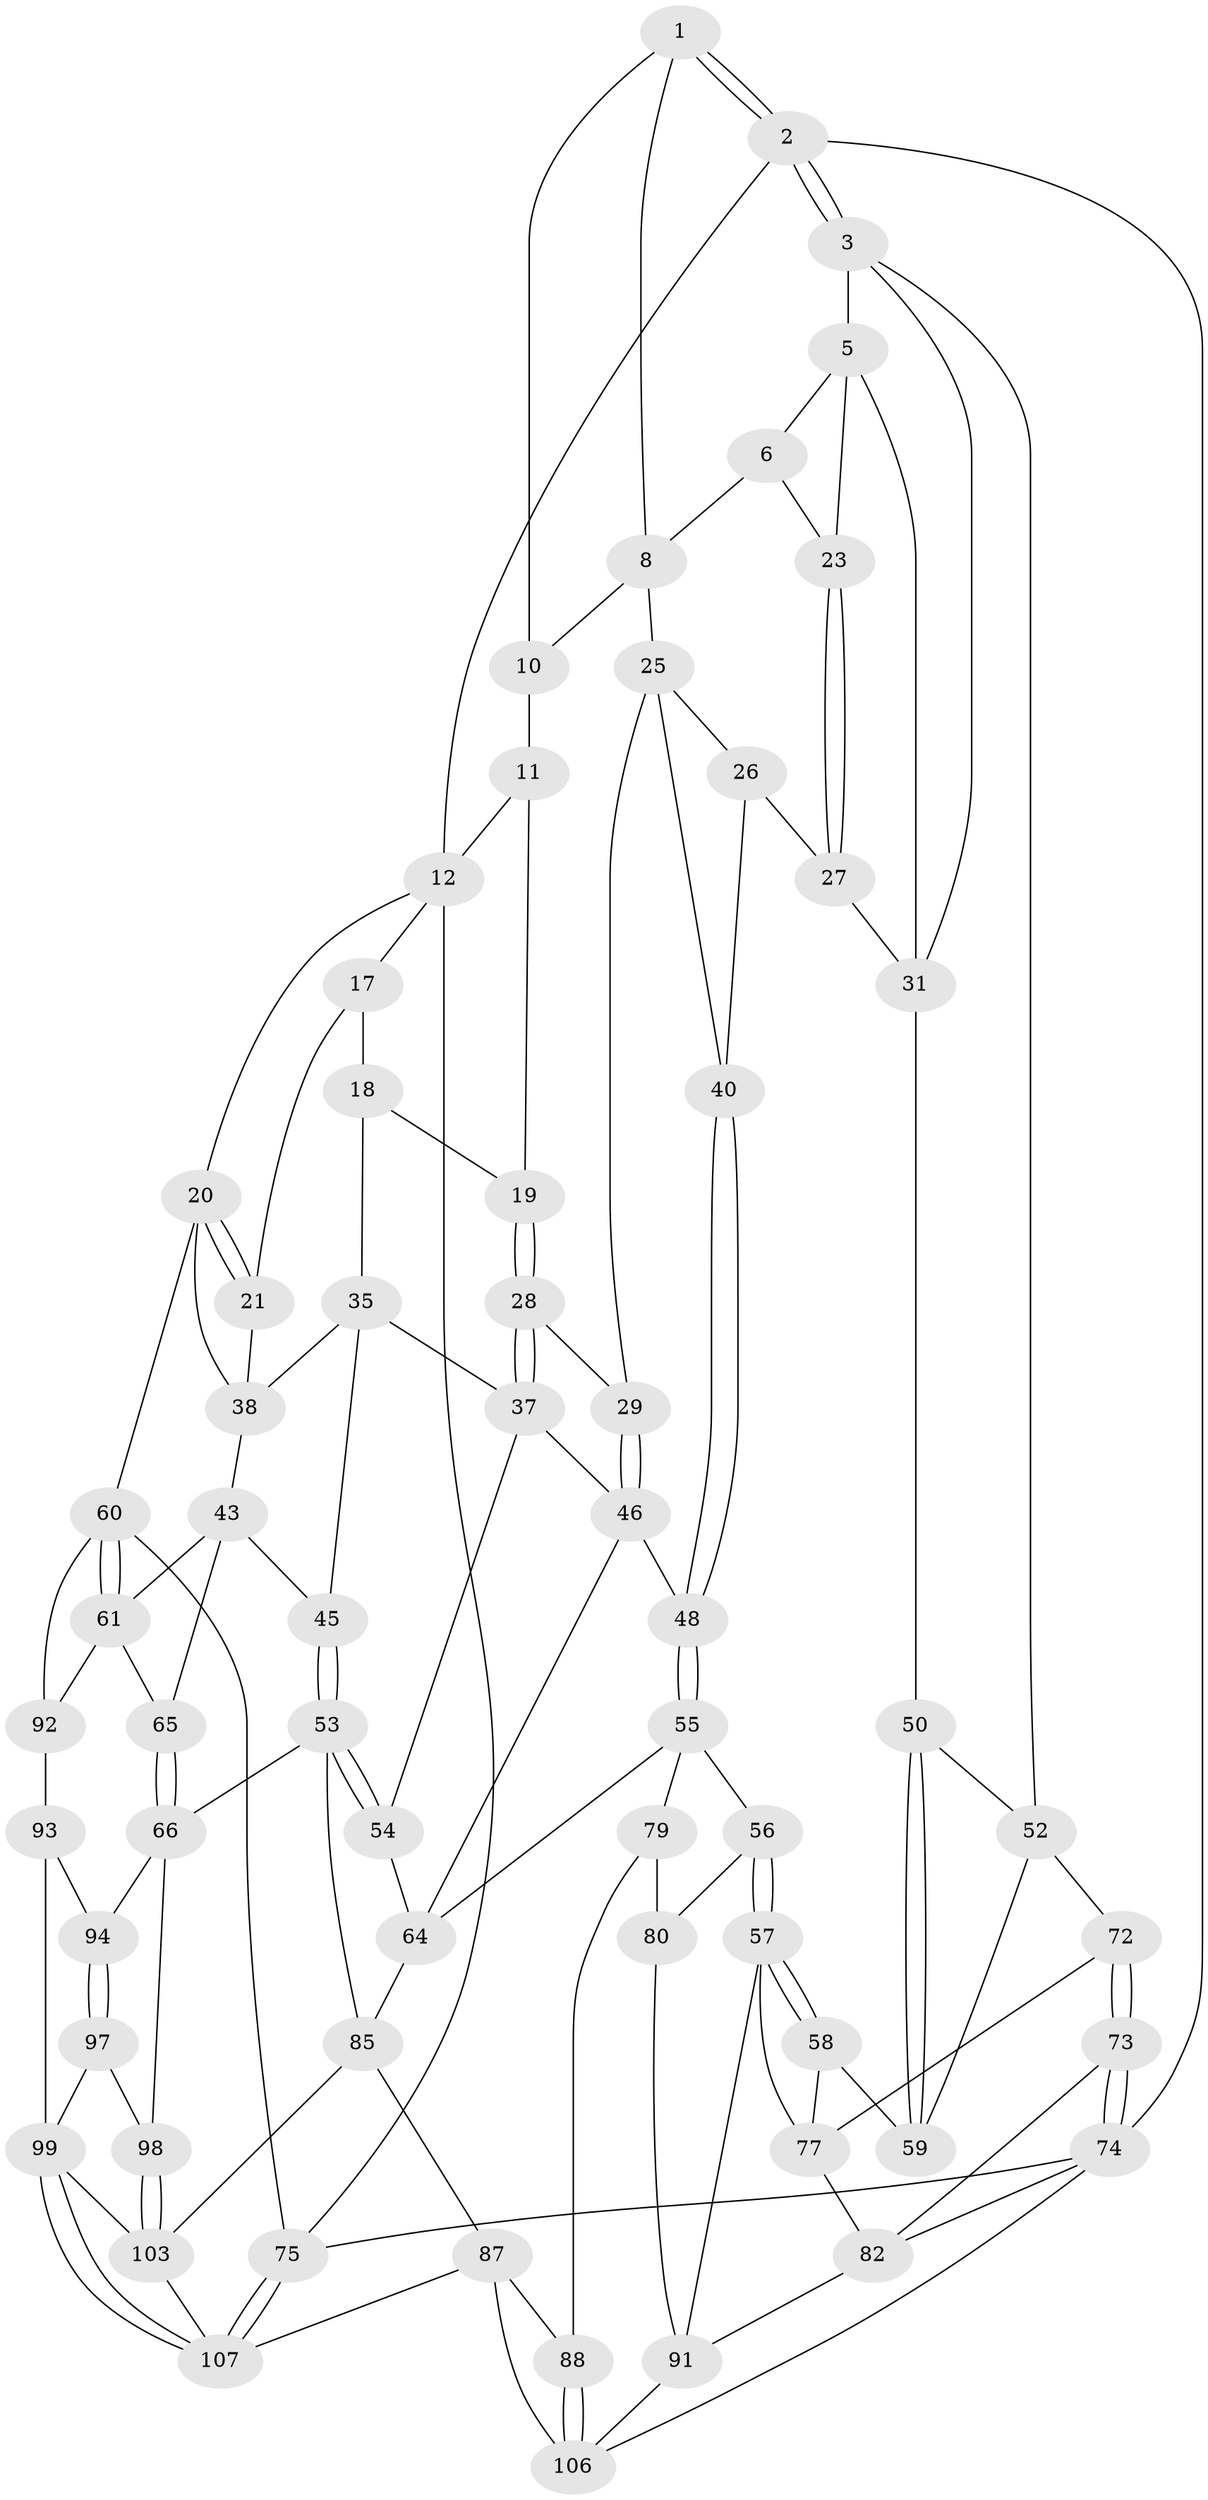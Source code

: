 // original degree distribution, {3: 0.01818181818181818, 6: 0.21818181818181817, 5: 0.5272727272727272, 4: 0.23636363636363636}
// Generated by graph-tools (version 1.1) at 2025/11/02/27/25 16:11:55]
// undirected, 64 vertices, 136 edges
graph export_dot {
graph [start="1"]
  node [color=gray90,style=filled];
  1 [pos="+0.2191250479892684+0",super="+7"];
  2 [pos="+0+0"];
  3 [pos="+0+0.15315279763637257",super="+4"];
  5 [pos="+0.1143628362377902+0.07968797906651393",super="+24"];
  6 [pos="+0.18713182230725253+0",super="+9"];
  8 [pos="+0.28113448206150676+0.13720313245010474",super="+15"];
  10 [pos="+0.43170451251948694+0",super="+14"];
  11 [pos="+0.8200715469770116+0",super="+16"];
  12 [pos="+0.9359556729851974+0",super="+13"];
  17 [pos="+0.9287909038993197+0",super="+22"];
  18 [pos="+0.7874986520743027+0.22373424173696174",super="+34"];
  19 [pos="+0.696467729027028+0.19567791280780522"];
  20 [pos="+1+0.3542374787070725",super="+41"];
  21 [pos="+0.9443358052350408+0.2577528242418512"];
  23 [pos="+0.24161065421222402+0.18459443719479662"];
  25 [pos="+0.4673689682096478+0.2739230085954831",super="+30"];
  26 [pos="+0.44697620161349294+0.2767881107466221",super="+39"];
  27 [pos="+0.2596039379227065+0.232965644783293",super="+32"];
  28 [pos="+0.5853428144898788+0.3668687197053259"];
  29 [pos="+0.5631211420914749+0.36235870524947134"];
  31 [pos="+0.010776517654924794+0.25606223231887104",super="+33"];
  35 [pos="+0.7656688289605682+0.371815400615628",super="+36"];
  37 [pos="+0.65777295907989+0.4372897300685058",super="+49"];
  38 [pos="+0.8492612434166005+0.3861062627858633",super="+42"];
  40 [pos="+0.3193537005010429+0.5016554089660304"];
  43 [pos="+0.8099272293752254+0.5369433961775385",super="+44"];
  45 [pos="+0.783547073538079+0.5383330455901039"];
  46 [pos="+0.445722071809423+0.5438197463524088",super="+47"];
  48 [pos="+0.3307793606784241+0.5141284128931675"];
  50 [pos="+0.1964449573124527+0.46868287858440194",super="+51"];
  52 [pos="+0+0.4129875098659194",super="+71"];
  53 [pos="+0.5860451916851086+0.6647214676435872",super="+68"];
  54 [pos="+0.5718764322424663+0.6369214450541819"];
  55 [pos="+0.3116805109863125+0.6285131719814613",super="+70"];
  56 [pos="+0.2607189231355727+0.6913859917830601"];
  57 [pos="+0.18402026832913493+0.6926410545648354",super="+84"];
  58 [pos="+0.13389459721280747+0.6290911376300635"];
  59 [pos="+0.1308412379509349+0.6033036946318706",super="+63"];
  60 [pos="+1+0.5902627054382673",super="+76"];
  61 [pos="+1+0.5939082528728982",super="+62"];
  64 [pos="+0.40893566154443256+0.6756986221077227",super="+69"];
  65 [pos="+0.7931549680273176+0.6832385450793188"];
  66 [pos="+0.7883884287492332+0.7101663384865518",super="+67"];
  72 [pos="+0+0.6613800100883384",super="+78"];
  73 [pos="+0+0.8665305822933179",super="+83"];
  74 [pos="+0+1",super="+105"];
  75 [pos="+1+1"];
  77 [pos="+0.06515337538441916+0.6991284065127895",super="+81"];
  79 [pos="+0.3758056566401783+0.7239663319354984",super="+89"];
  80 [pos="+0.30302380672797435+0.7334881641233834",super="+90"];
  82 [pos="+0.06906121134024289+0.814958245716117",super="+102"];
  85 [pos="+0.5550632628209413+0.7878322950693796",super="+86"];
  87 [pos="+0.4158027597187343+0.8654546892270758",super="+108"];
  88 [pos="+0.3994284753655697+0.857441318641918"];
  91 [pos="+0.23414238135391297+0.8468356537382271",super="+101"];
  92 [pos="+0.9195885735427126+0.7171913722600411",super="+95"];
  93 [pos="+0.8913531197004569+0.7272531079253322",super="+96"];
  94 [pos="+0.7995411922466626+0.7196766284916416"];
  97 [pos="+0.8193210977667064+0.8522846899833882"];
  98 [pos="+0.6925636069621189+0.8395464843494514"];
  99 [pos="+0.8698960674621581+0.8836905680893193",super="+100"];
  103 [pos="+0.7199459626017486+0.964465276086271",super="+104"];
  106 [pos="+0.24085601493859796+0.9728974968444507",super="+109"];
  107 [pos="+0.9977299263761473+1",super="+110"];
  1 -- 2;
  1 -- 2;
  1 -- 8;
  1 -- 10;
  2 -- 3;
  2 -- 3;
  2 -- 74;
  2 -- 12;
  3 -- 52;
  3 -- 5;
  3 -- 31;
  5 -- 6;
  5 -- 31;
  5 -- 23;
  6 -- 8;
  6 -- 23;
  8 -- 25;
  8 -- 10;
  10 -- 11 [weight=2];
  11 -- 12;
  11 -- 19;
  12 -- 17;
  12 -- 75;
  12 -- 20;
  17 -- 18 [weight=2];
  17 -- 21;
  18 -- 19;
  18 -- 35;
  19 -- 28;
  19 -- 28;
  20 -- 21;
  20 -- 21;
  20 -- 60;
  20 -- 38;
  21 -- 38;
  23 -- 27;
  23 -- 27;
  25 -- 26;
  25 -- 40;
  25 -- 29;
  26 -- 27 [weight=2];
  26 -- 40;
  27 -- 31;
  28 -- 29;
  28 -- 37;
  28 -- 37;
  29 -- 46;
  29 -- 46;
  31 -- 50;
  35 -- 38;
  35 -- 37;
  35 -- 45;
  37 -- 54;
  37 -- 46;
  38 -- 43;
  40 -- 48;
  40 -- 48;
  43 -- 65;
  43 -- 45;
  43 -- 61;
  45 -- 53;
  45 -- 53;
  46 -- 48;
  46 -- 64;
  48 -- 55;
  48 -- 55;
  50 -- 59 [weight=2];
  50 -- 59;
  50 -- 52;
  52 -- 72;
  52 -- 59;
  53 -- 54;
  53 -- 54;
  53 -- 85;
  53 -- 66;
  54 -- 64;
  55 -- 56;
  55 -- 64;
  55 -- 79;
  56 -- 57;
  56 -- 57;
  56 -- 80;
  57 -- 58;
  57 -- 58;
  57 -- 91;
  57 -- 77;
  58 -- 59;
  58 -- 77;
  60 -- 61;
  60 -- 61;
  60 -- 75;
  60 -- 92;
  61 -- 92;
  61 -- 65;
  64 -- 85;
  65 -- 66;
  65 -- 66;
  66 -- 94;
  66 -- 98;
  72 -- 73 [weight=2];
  72 -- 73;
  72 -- 77;
  73 -- 74;
  73 -- 74;
  73 -- 82;
  74 -- 75;
  74 -- 106;
  74 -- 82;
  75 -- 107;
  75 -- 107;
  77 -- 82;
  79 -- 80 [weight=2];
  79 -- 88;
  80 -- 91;
  82 -- 91;
  85 -- 87;
  85 -- 103;
  87 -- 88;
  87 -- 106;
  87 -- 107;
  88 -- 106;
  88 -- 106;
  91 -- 106;
  92 -- 93 [weight=2];
  93 -- 94;
  93 -- 99;
  94 -- 97;
  94 -- 97;
  97 -- 98;
  97 -- 99;
  98 -- 103;
  98 -- 103;
  99 -- 107;
  99 -- 107;
  99 -- 103;
  103 -- 107;
}
